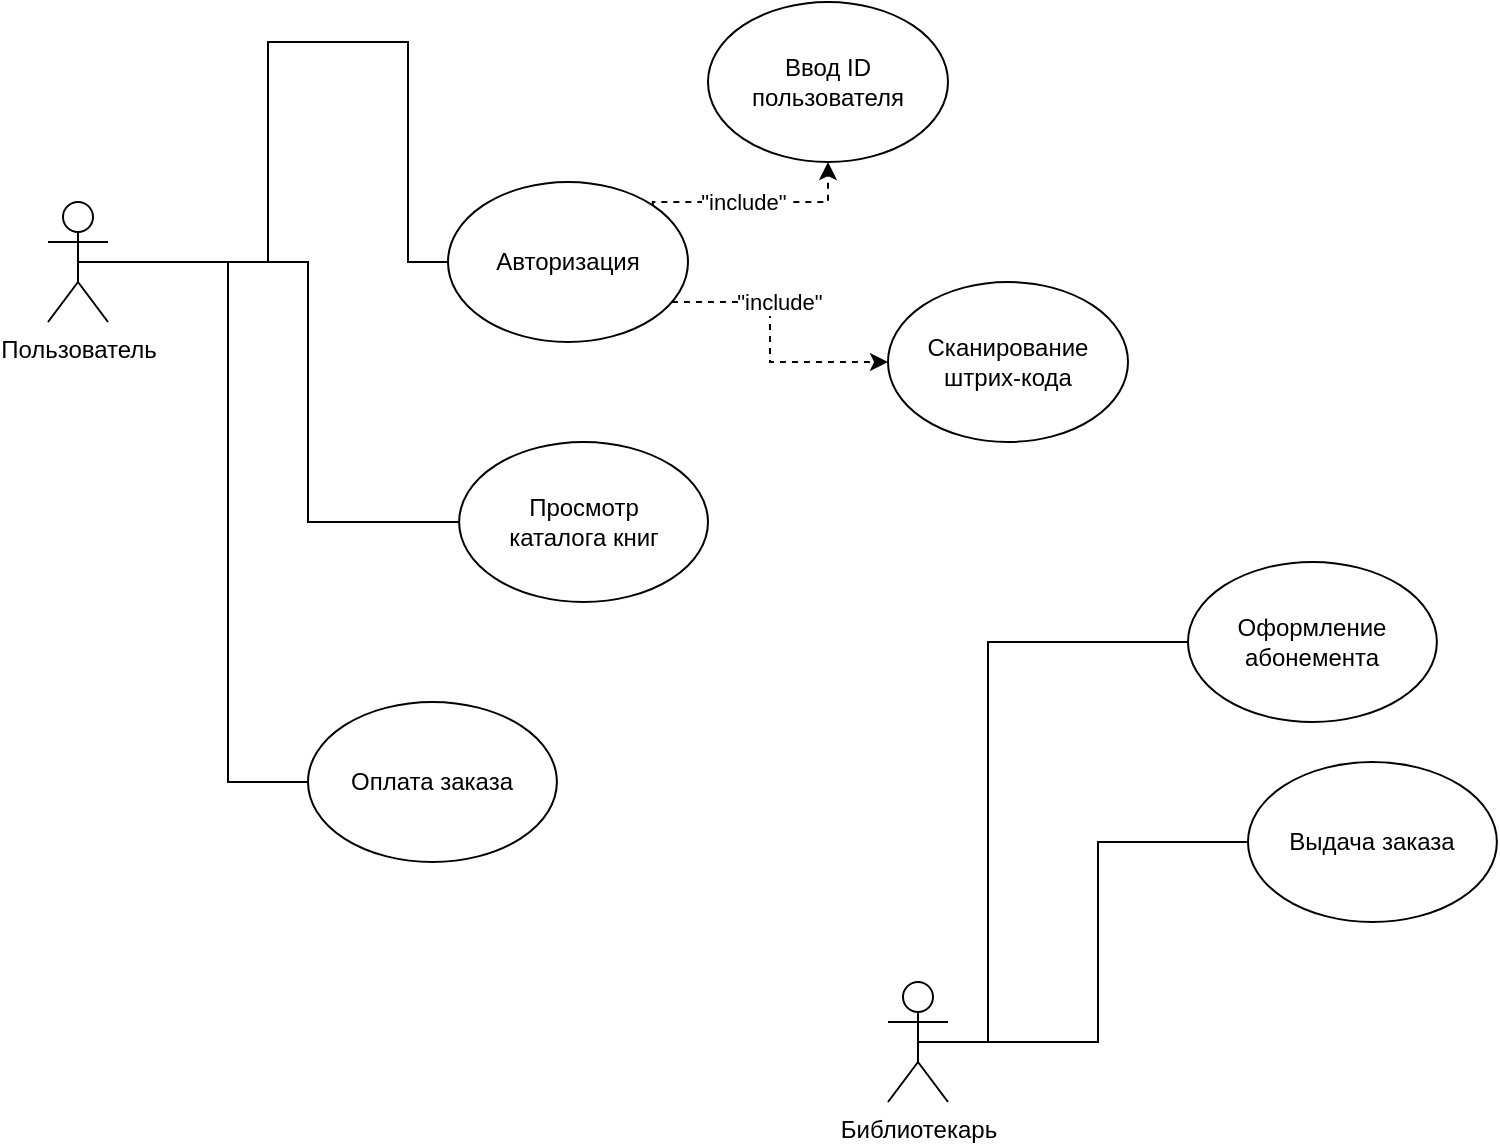 <mxfile pages="1">
    <diagram id="R2lEEEUBdFMjLlhIrx00" name="Page-1">
        <mxGraphModel dx="1028" dy="785" grid="1" gridSize="10" guides="1" tooltips="1" connect="1" arrows="1" fold="1" page="1" pageScale="1" pageWidth="850" pageHeight="1100" math="0" shadow="0">
            <root>
                <mxCell id="0"/>
                <mxCell id="1" parent="0"/>
                <mxCell id="macZc3DusFHGocfkwywF-16" style="edgeStyle=orthogonalEdgeStyle;rounded=0;orthogonalLoop=1;jettySize=auto;html=1;entryX=0;entryY=0.5;entryDx=0;entryDy=0;endArrow=none;endFill=0;exitX=0.5;exitY=0.5;exitDx=0;exitDy=0;exitPerimeter=0;" parent="1" source="macZc3DusFHGocfkwywF-1" target="macZc3DusFHGocfkwywF-11" edge="1">
                    <mxGeometry relative="1" as="geometry">
                        <Array as="points">
                            <mxPoint x="140" y="590"/>
                            <mxPoint x="140" y="480"/>
                            <mxPoint x="210" y="480"/>
                            <mxPoint x="210" y="590"/>
                        </Array>
                    </mxGeometry>
                </mxCell>
                <mxCell id="macZc3DusFHGocfkwywF-20" style="edgeStyle=orthogonalEdgeStyle;rounded=0;orthogonalLoop=1;jettySize=auto;html=1;entryX=0;entryY=0.5;entryDx=0;entryDy=0;exitX=0.5;exitY=0.5;exitDx=0;exitDy=0;exitPerimeter=0;endArrow=none;endFill=0;" parent="1" source="macZc3DusFHGocfkwywF-1" target="macZc3DusFHGocfkwywF-14" edge="1">
                    <mxGeometry relative="1" as="geometry">
                        <Array as="points">
                            <mxPoint x="160" y="590"/>
                            <mxPoint x="160" y="720"/>
                        </Array>
                    </mxGeometry>
                </mxCell>
                <mxCell id="macZc3DusFHGocfkwywF-22" style="edgeStyle=orthogonalEdgeStyle;rounded=0;orthogonalLoop=1;jettySize=auto;html=1;exitX=0.5;exitY=0.5;exitDx=0;exitDy=0;exitPerimeter=0;entryX=0;entryY=0.5;entryDx=0;entryDy=0;endArrow=none;endFill=0;" parent="1" source="macZc3DusFHGocfkwywF-1" target="macZc3DusFHGocfkwywF-21" edge="1">
                    <mxGeometry relative="1" as="geometry">
                        <Array as="points">
                            <mxPoint x="120" y="590"/>
                            <mxPoint x="120" y="850"/>
                        </Array>
                    </mxGeometry>
                </mxCell>
                <mxCell id="macZc3DusFHGocfkwywF-1" value="Пользователь" style="shape=umlActor;verticalLabelPosition=bottom;verticalAlign=top;html=1;outlineConnect=0;" parent="1" vertex="1">
                    <mxGeometry x="30" y="560" width="30" height="60" as="geometry"/>
                </mxCell>
                <mxCell id="macZc3DusFHGocfkwywF-28" style="edgeStyle=orthogonalEdgeStyle;rounded=0;orthogonalLoop=1;jettySize=auto;html=1;exitX=0.5;exitY=0.5;exitDx=0;exitDy=0;exitPerimeter=0;entryX=0;entryY=0.5;entryDx=0;entryDy=0;endArrow=none;endFill=0;" parent="1" source="macZc3DusFHGocfkwywF-3" target="macZc3DusFHGocfkwywF-26" edge="1">
                    <mxGeometry relative="1" as="geometry">
                        <Array as="points">
                            <mxPoint x="500" y="980"/>
                            <mxPoint x="500" y="780"/>
                        </Array>
                    </mxGeometry>
                </mxCell>
                <mxCell id="macZc3DusFHGocfkwywF-30" style="edgeStyle=orthogonalEdgeStyle;rounded=0;orthogonalLoop=1;jettySize=auto;html=1;exitX=0.5;exitY=0.5;exitDx=0;exitDy=0;exitPerimeter=0;endArrow=none;endFill=0;entryX=0;entryY=0.5;entryDx=0;entryDy=0;" parent="1" source="macZc3DusFHGocfkwywF-3" target="macZc3DusFHGocfkwywF-29" edge="1">
                    <mxGeometry relative="1" as="geometry">
                        <mxPoint x="550" y="1010" as="targetPoint"/>
                        <Array as="points">
                            <mxPoint x="555" y="980"/>
                            <mxPoint x="555" y="880"/>
                        </Array>
                    </mxGeometry>
                </mxCell>
                <mxCell id="macZc3DusFHGocfkwywF-3" value="Библиотекарь" style="shape=umlActor;verticalLabelPosition=bottom;verticalAlign=top;html=1;outlineConnect=0;" parent="1" vertex="1">
                    <mxGeometry x="450" y="950" width="30" height="60" as="geometry"/>
                </mxCell>
                <mxCell id="macZc3DusFHGocfkwywF-5" value="Ввод ID пользователя" style="ellipse;whiteSpace=wrap;html=1;" parent="1" vertex="1">
                    <mxGeometry x="360" y="460" width="120" height="80" as="geometry"/>
                </mxCell>
                <mxCell id="macZc3DusFHGocfkwywF-6" value="Сканирование штрих-кода " style="ellipse;whiteSpace=wrap;html=1;" parent="1" vertex="1">
                    <mxGeometry x="450" y="600" width="120" height="80" as="geometry"/>
                </mxCell>
                <mxCell id="macZc3DusFHGocfkwywF-17" style="edgeStyle=orthogonalEdgeStyle;rounded=0;orthogonalLoop=1;jettySize=auto;html=1;exitX=1;exitY=0;exitDx=0;exitDy=0;entryX=0.5;entryY=1;entryDx=0;entryDy=0;dashed=1;" parent="1" source="macZc3DusFHGocfkwywF-11" target="macZc3DusFHGocfkwywF-5" edge="1">
                    <mxGeometry relative="1" as="geometry">
                        <Array as="points">
                            <mxPoint x="332" y="560"/>
                            <mxPoint x="420" y="560"/>
                        </Array>
                    </mxGeometry>
                </mxCell>
                <mxCell id="macZc3DusFHGocfkwywF-25" value="&quot;include&quot;&amp;nbsp;" style="edgeLabel;html=1;align=center;verticalAlign=middle;resizable=0;points=[];" parent="macZc3DusFHGocfkwywF-17" vertex="1" connectable="0">
                    <mxGeometry x="0.092" y="-3" relative="1" as="geometry">
                        <mxPoint x="-11" y="-3" as="offset"/>
                    </mxGeometry>
                </mxCell>
                <mxCell id="macZc3DusFHGocfkwywF-18" style="edgeStyle=orthogonalEdgeStyle;rounded=0;orthogonalLoop=1;jettySize=auto;html=1;entryX=0;entryY=0.5;entryDx=0;entryDy=0;dashed=1;" parent="1" source="macZc3DusFHGocfkwywF-11" target="macZc3DusFHGocfkwywF-6" edge="1">
                    <mxGeometry relative="1" as="geometry">
                        <mxPoint x="330" y="680" as="sourcePoint"/>
                        <Array as="points">
                            <mxPoint x="391" y="610"/>
                            <mxPoint x="391" y="640"/>
                        </Array>
                    </mxGeometry>
                </mxCell>
                <mxCell id="macZc3DusFHGocfkwywF-24" value="&quot;include&quot;&amp;nbsp;" style="edgeLabel;html=1;align=center;verticalAlign=middle;resizable=0;points=[];" parent="macZc3DusFHGocfkwywF-18" vertex="1" connectable="0">
                    <mxGeometry x="-0.402" y="3" relative="1" as="geometry">
                        <mxPoint x="13" y="3" as="offset"/>
                    </mxGeometry>
                </mxCell>
                <mxCell id="macZc3DusFHGocfkwywF-11" value="Авторизация" style="ellipse;whiteSpace=wrap;html=1;" parent="1" vertex="1">
                    <mxGeometry x="230" y="550" width="120" height="80" as="geometry"/>
                </mxCell>
                <mxCell id="macZc3DusFHGocfkwywF-14" value="Просмотр&lt;br&gt;каталога книг" style="ellipse;whiteSpace=wrap;html=1;" parent="1" vertex="1">
                    <mxGeometry x="235.56" y="680" width="124.44" height="80" as="geometry"/>
                </mxCell>
                <mxCell id="macZc3DusFHGocfkwywF-21" value="Оплата заказа" style="ellipse;whiteSpace=wrap;html=1;" parent="1" vertex="1">
                    <mxGeometry x="160" y="810" width="124.44" height="80" as="geometry"/>
                </mxCell>
                <mxCell id="macZc3DusFHGocfkwywF-26" value="Оформление&lt;br&gt;абонемента" style="ellipse;whiteSpace=wrap;html=1;" parent="1" vertex="1">
                    <mxGeometry x="600" y="740" width="124.44" height="80" as="geometry"/>
                </mxCell>
                <mxCell id="macZc3DusFHGocfkwywF-29" value="Выдача заказа" style="ellipse;whiteSpace=wrap;html=1;" parent="1" vertex="1">
                    <mxGeometry x="630" y="840" width="124.44" height="80" as="geometry"/>
                </mxCell>
            </root>
        </mxGraphModel>
    </diagram>
</mxfile>